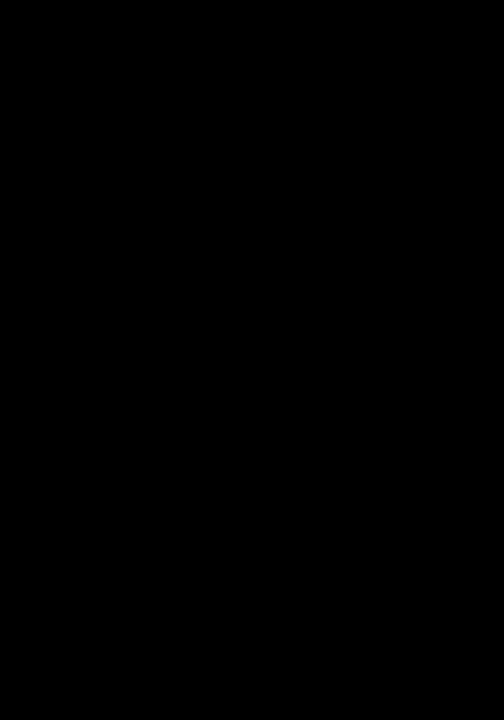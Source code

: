 #set datafile separator ",";

set terminal postscript "Helvetica" 20
set terminal postscript color
set terminal postscript eps enhanced
set output '2node_both.eps'

#set xrange [0:0.8]
set yrange [0:0.95]

#set logscale y
set xlabel "Sleep time (s)"
set ylabel "Wait time (s)"

#set key left

plot "data" u 1:2 title col with linespoints lt -1,\
"" u 1:3 title col with linespoints lt -1,\
"" u 1:4 title col with linespoints lt -1,\
"" u 1:5 title col with linespoints lt -1,\
(x+0.3)/2.0 title "model (prototype)" lt -1
